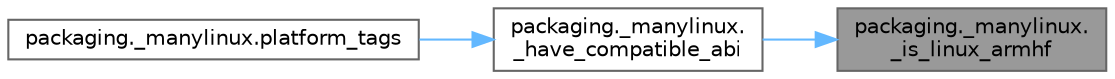 digraph "packaging._manylinux._is_linux_armhf"
{
 // LATEX_PDF_SIZE
  bgcolor="transparent";
  edge [fontname=Helvetica,fontsize=10,labelfontname=Helvetica,labelfontsize=10];
  node [fontname=Helvetica,fontsize=10,shape=box,height=0.2,width=0.4];
  rankdir="RL";
  Node1 [id="Node000001",label="packaging._manylinux.\l_is_linux_armhf",height=0.2,width=0.4,color="gray40", fillcolor="grey60", style="filled", fontcolor="black",tooltip=" "];
  Node1 -> Node2 [id="edge1_Node000001_Node000002",dir="back",color="steelblue1",style="solid",tooltip=" "];
  Node2 [id="Node000002",label="packaging._manylinux.\l_have_compatible_abi",height=0.2,width=0.4,color="grey40", fillcolor="white", style="filled",URL="$namespacepackaging_1_1__manylinux.html#a16da4f70106d31e3da20414ead0ed559",tooltip=" "];
  Node2 -> Node3 [id="edge2_Node000002_Node000003",dir="back",color="steelblue1",style="solid",tooltip=" "];
  Node3 [id="Node000003",label="packaging._manylinux.platform_tags",height=0.2,width=0.4,color="grey40", fillcolor="white", style="filled",URL="$namespacepackaging_1_1__manylinux.html#acf43b1285e761864a3d3c89a419f18a1",tooltip=" "];
}
